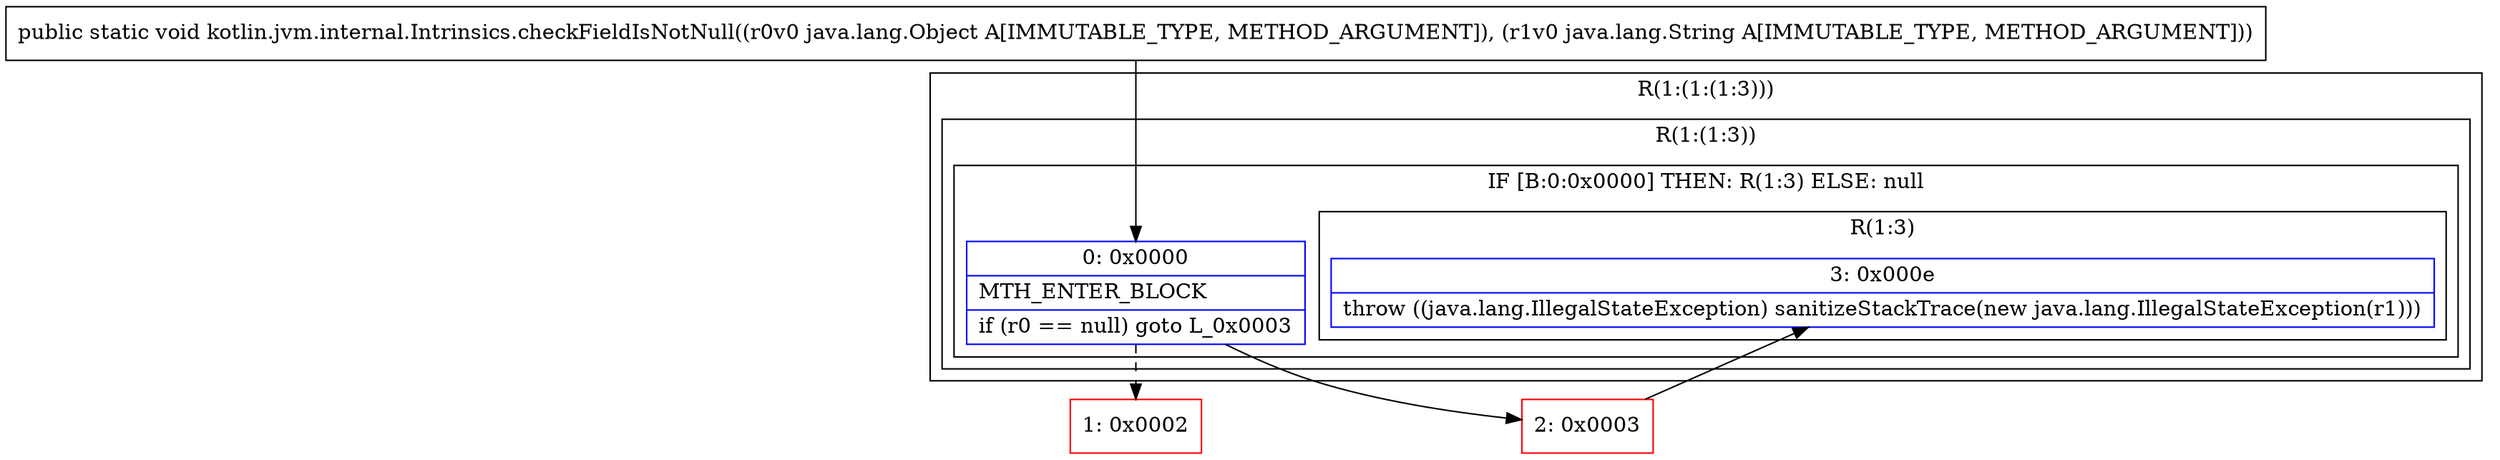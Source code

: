 digraph "CFG forkotlin.jvm.internal.Intrinsics.checkFieldIsNotNull(Ljava\/lang\/Object;Ljava\/lang\/String;)V" {
subgraph cluster_Region_1615009987 {
label = "R(1:(1:(1:3)))";
node [shape=record,color=blue];
subgraph cluster_Region_644540165 {
label = "R(1:(1:3))";
node [shape=record,color=blue];
subgraph cluster_IfRegion_1593239883 {
label = "IF [B:0:0x0000] THEN: R(1:3) ELSE: null";
node [shape=record,color=blue];
Node_0 [shape=record,label="{0\:\ 0x0000|MTH_ENTER_BLOCK\l|if (r0 == null) goto L_0x0003\l}"];
subgraph cluster_Region_1276519649 {
label = "R(1:3)";
node [shape=record,color=blue];
Node_3 [shape=record,label="{3\:\ 0x000e|throw ((java.lang.IllegalStateException) sanitizeStackTrace(new java.lang.IllegalStateException(r1)))\l}"];
}
}
}
}
Node_1 [shape=record,color=red,label="{1\:\ 0x0002}"];
Node_2 [shape=record,color=red,label="{2\:\ 0x0003}"];
MethodNode[shape=record,label="{public static void kotlin.jvm.internal.Intrinsics.checkFieldIsNotNull((r0v0 java.lang.Object A[IMMUTABLE_TYPE, METHOD_ARGUMENT]), (r1v0 java.lang.String A[IMMUTABLE_TYPE, METHOD_ARGUMENT])) }"];
MethodNode -> Node_0;
Node_0 -> Node_1[style=dashed];
Node_0 -> Node_2;
Node_2 -> Node_3;
}

